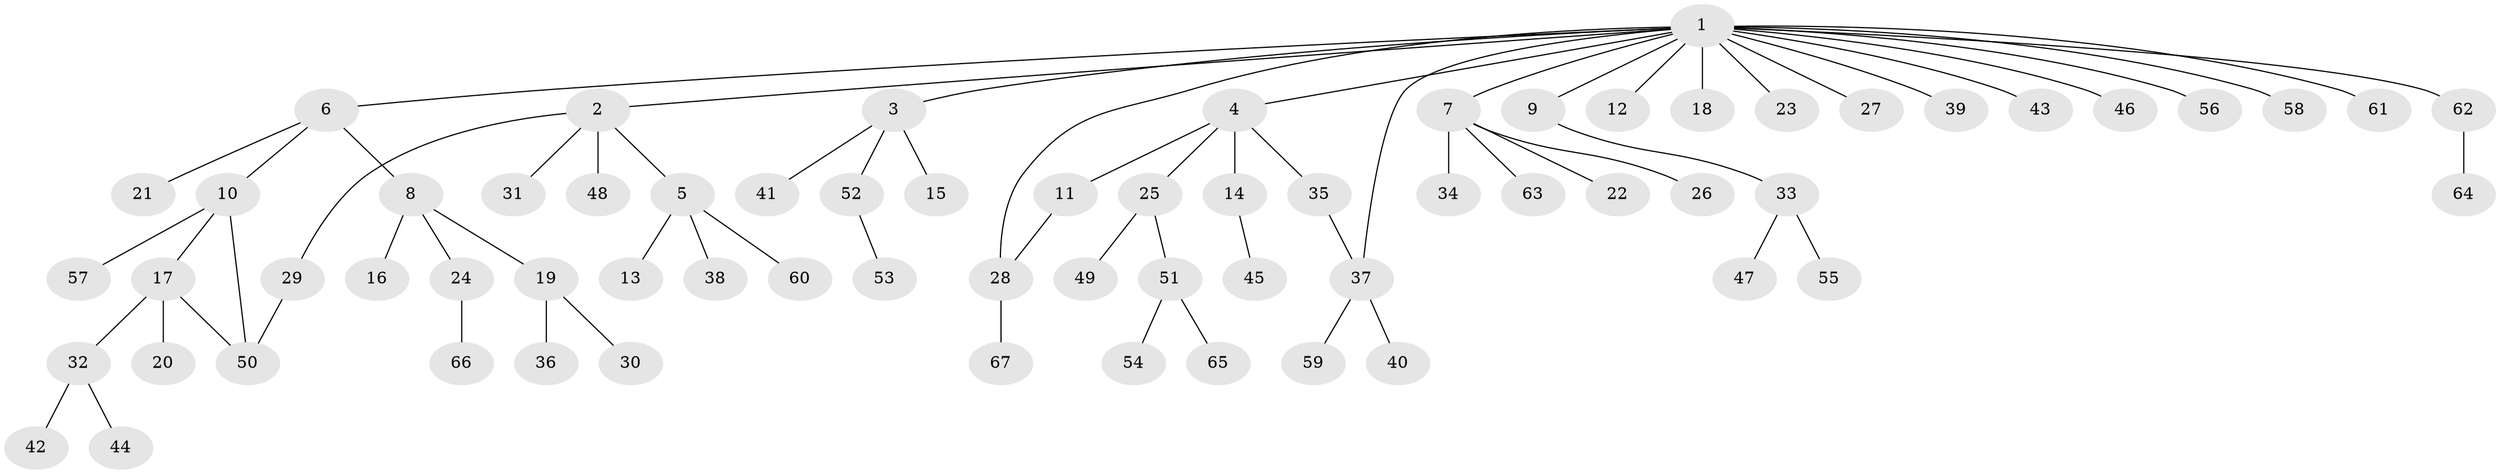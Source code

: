 // Generated by graph-tools (version 1.1) at 2025/49/03/09/25 03:49:52]
// undirected, 67 vertices, 70 edges
graph export_dot {
graph [start="1"]
  node [color=gray90,style=filled];
  1;
  2;
  3;
  4;
  5;
  6;
  7;
  8;
  9;
  10;
  11;
  12;
  13;
  14;
  15;
  16;
  17;
  18;
  19;
  20;
  21;
  22;
  23;
  24;
  25;
  26;
  27;
  28;
  29;
  30;
  31;
  32;
  33;
  34;
  35;
  36;
  37;
  38;
  39;
  40;
  41;
  42;
  43;
  44;
  45;
  46;
  47;
  48;
  49;
  50;
  51;
  52;
  53;
  54;
  55;
  56;
  57;
  58;
  59;
  60;
  61;
  62;
  63;
  64;
  65;
  66;
  67;
  1 -- 2;
  1 -- 3;
  1 -- 4;
  1 -- 6;
  1 -- 7;
  1 -- 9;
  1 -- 12;
  1 -- 18;
  1 -- 23;
  1 -- 27;
  1 -- 28;
  1 -- 37;
  1 -- 39;
  1 -- 43;
  1 -- 46;
  1 -- 56;
  1 -- 58;
  1 -- 61;
  1 -- 62;
  2 -- 5;
  2 -- 29;
  2 -- 31;
  2 -- 48;
  3 -- 15;
  3 -- 41;
  3 -- 52;
  4 -- 11;
  4 -- 14;
  4 -- 25;
  4 -- 35;
  5 -- 13;
  5 -- 38;
  5 -- 60;
  6 -- 8;
  6 -- 10;
  6 -- 21;
  7 -- 22;
  7 -- 26;
  7 -- 34;
  7 -- 63;
  8 -- 16;
  8 -- 19;
  8 -- 24;
  9 -- 33;
  10 -- 17;
  10 -- 50;
  10 -- 57;
  11 -- 28;
  14 -- 45;
  17 -- 20;
  17 -- 32;
  17 -- 50;
  19 -- 30;
  19 -- 36;
  24 -- 66;
  25 -- 49;
  25 -- 51;
  28 -- 67;
  29 -- 50;
  32 -- 42;
  32 -- 44;
  33 -- 47;
  33 -- 55;
  35 -- 37;
  37 -- 40;
  37 -- 59;
  51 -- 54;
  51 -- 65;
  52 -- 53;
  62 -- 64;
}
